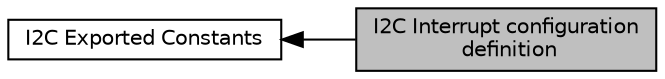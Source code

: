 digraph "I2C Interrupt configuration definition"
{
  edge [fontname="Helvetica",fontsize="10",labelfontname="Helvetica",labelfontsize="10"];
  node [fontname="Helvetica",fontsize="10",shape=box];
  rankdir=LR;
  Node2 [label="I2C Exported Constants",height=0.2,width=0.4,color="black", fillcolor="white", style="filled",URL="$group___i2_c___exported___constants.html",tooltip=" "];
  Node1 [label="I2C Interrupt configuration\l definition",height=0.2,width=0.4,color="black", fillcolor="grey75", style="filled", fontcolor="black",tooltip="I2C Interrupt definition Elements values convention: 0xXXXXXXXX."];
  Node2->Node1 [shape=plaintext, dir="back", style="solid"];
}
